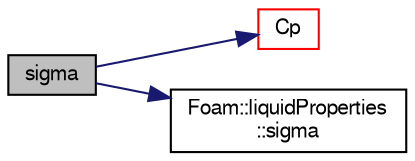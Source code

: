 digraph "sigma"
{
  bgcolor="transparent";
  edge [fontname="FreeSans",fontsize="10",labelfontname="FreeSans",labelfontsize="10"];
  node [fontname="FreeSans",fontsize="10",shape=record];
  rankdir="LR";
  Node938 [label="sigma",height=0.2,width=0.4,color="black", fillcolor="grey75", style="filled", fontcolor="black"];
  Node938 -> Node939 [color="midnightblue",fontsize="10",style="solid",fontname="FreeSans"];
  Node939 [label="Cp",height=0.2,width=0.4,color="red",URL="$a29066.html#a273fff6e33e171624f82fd96282f60f0",tooltip="Return specific heat capacity [J/kg/K]. "];
  Node938 -> Node997 [color="midnightblue",fontsize="10",style="solid",fontname="FreeSans"];
  Node997 [label="Foam::liquidProperties\l::sigma",height=0.2,width=0.4,color="black",URL="$a29954.html#a7cee74aa297ad09087f0abbc7182a2af",tooltip="Surface tension [N/m]. "];
}
